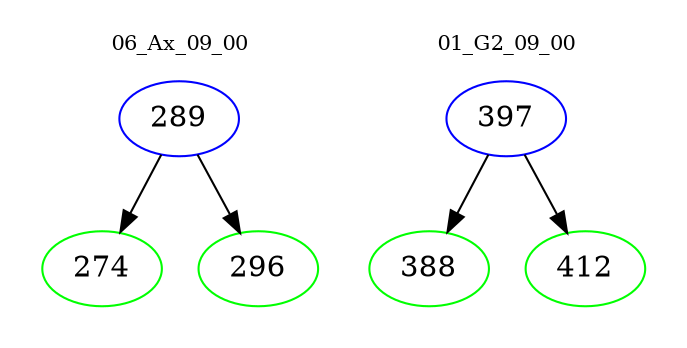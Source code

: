 digraph{
subgraph cluster_0 {
color = white
label = "06_Ax_09_00";
fontsize=10;
T0_289 [label="289", color="blue"]
T0_289 -> T0_274 [color="black"]
T0_274 [label="274", color="green"]
T0_289 -> T0_296 [color="black"]
T0_296 [label="296", color="green"]
}
subgraph cluster_1 {
color = white
label = "01_G2_09_00";
fontsize=10;
T1_397 [label="397", color="blue"]
T1_397 -> T1_388 [color="black"]
T1_388 [label="388", color="green"]
T1_397 -> T1_412 [color="black"]
T1_412 [label="412", color="green"]
}
}

